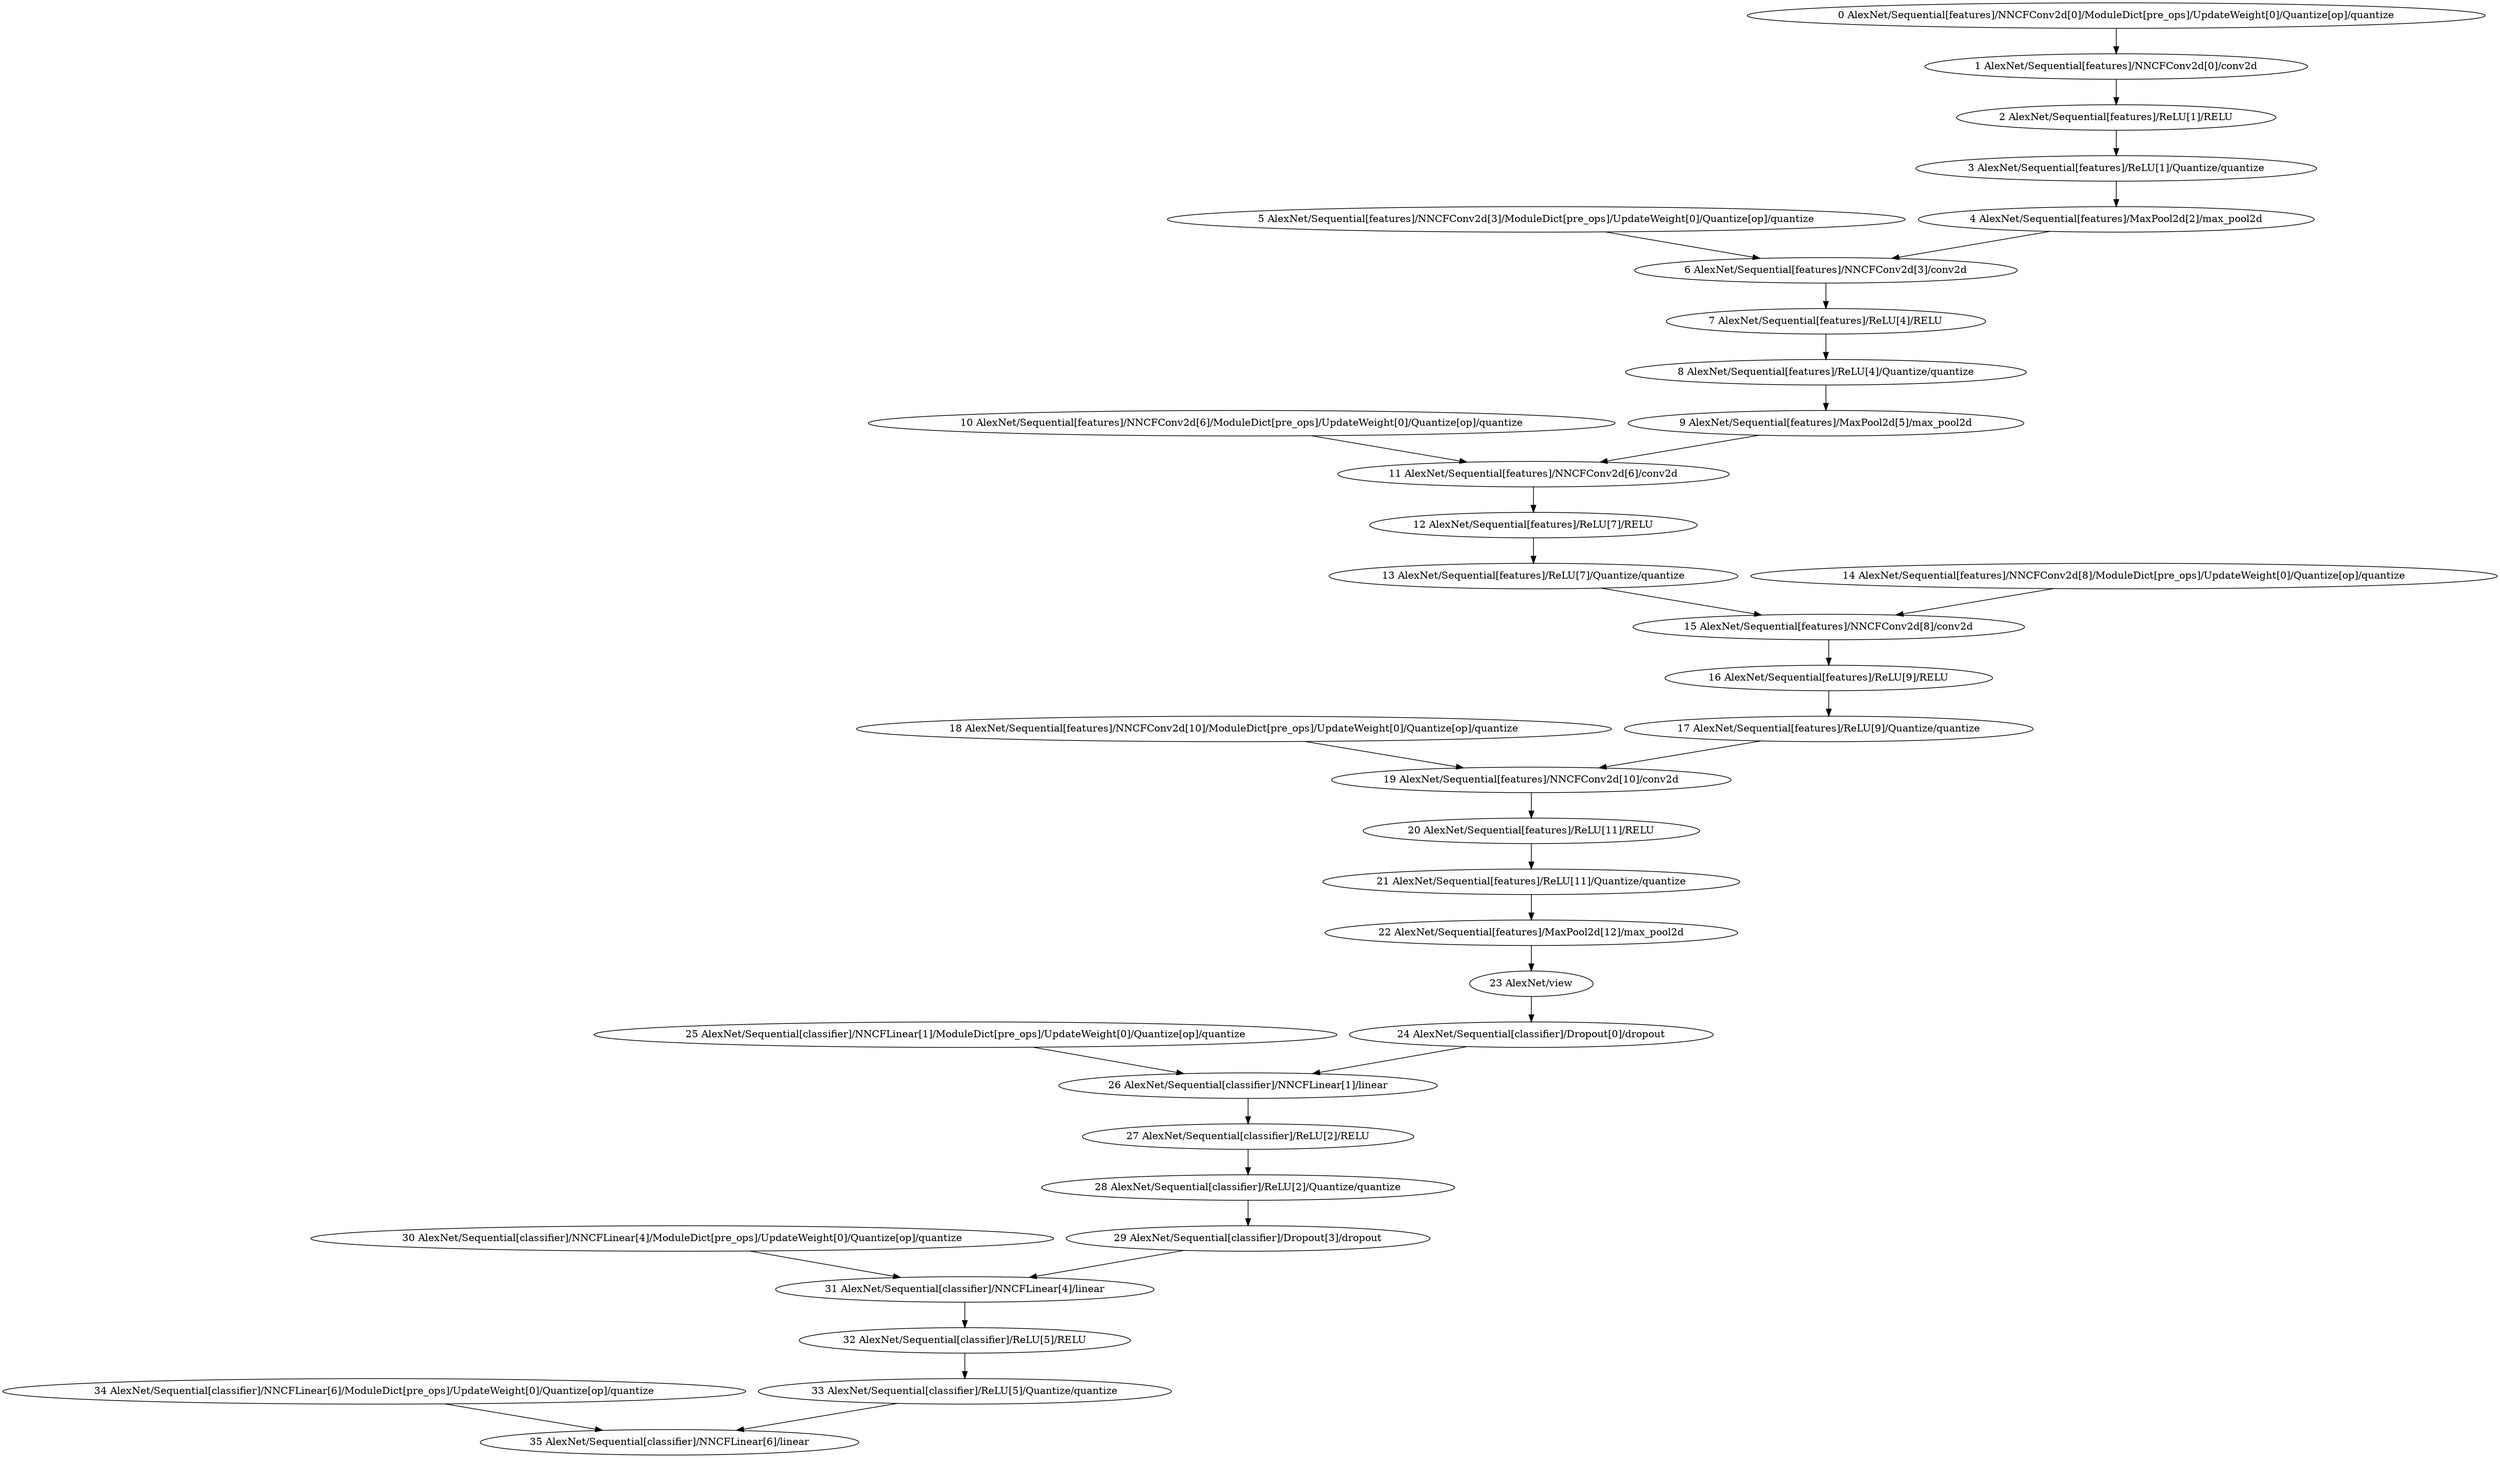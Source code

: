 strict digraph  {
"22 AlexNet/Sequential[features]/MaxPool2d[12]/max_pool2d" [id=22, scope="AlexNet/Sequential[features]/MaxPool2d[12]", type=max_pool2d];
"12 AlexNet/Sequential[features]/ReLU[7]/RELU" [id=12, scope="AlexNet/Sequential[features]/ReLU[7]", type=RELU];
"16 AlexNet/Sequential[features]/ReLU[9]/RELU" [id=16, scope="AlexNet/Sequential[features]/ReLU[9]", type=RELU];
"26 AlexNet/Sequential[classifier]/NNCFLinear[1]/linear" [id=26, scope="AlexNet/Sequential[classifier]/NNCFLinear[1]", type=linear];
"19 AlexNet/Sequential[features]/NNCFConv2d[10]/conv2d" [id=19, scope="AlexNet/Sequential[features]/NNCFConv2d[10]", type=conv2d];
"24 AlexNet/Sequential[classifier]/Dropout[0]/dropout" [id=24, scope="AlexNet/Sequential[classifier]/Dropout[0]", type=dropout];
"32 AlexNet/Sequential[classifier]/ReLU[5]/RELU" [id=32, scope="AlexNet/Sequential[classifier]/ReLU[5]", type=RELU];
"2 AlexNet/Sequential[features]/ReLU[1]/RELU" [id=2, scope="AlexNet/Sequential[features]/ReLU[1]", type=RELU];
"11 AlexNet/Sequential[features]/NNCFConv2d[6]/conv2d" [id=11, scope="AlexNet/Sequential[features]/NNCFConv2d[6]", type=conv2d];
"5 AlexNet/Sequential[features]/NNCFConv2d[3]/ModuleDict[pre_ops]/UpdateWeight[0]/Quantize[op]/quantize" [id=5, scope="AlexNet/Sequential[features]/NNCFConv2d[3]/ModuleDict[pre_ops]/UpdateWeight[0]/Quantize[op]", type=quantize];
"3 AlexNet/Sequential[features]/ReLU[1]/Quantize/quantize" [id=3, scope="AlexNet/Sequential[features]/ReLU[1]/Quantize", type=quantize];
"7 AlexNet/Sequential[features]/ReLU[4]/RELU" [id=7, scope="AlexNet/Sequential[features]/ReLU[4]", type=RELU];
"4 AlexNet/Sequential[features]/MaxPool2d[2]/max_pool2d" [id=4, scope="AlexNet/Sequential[features]/MaxPool2d[2]", type=max_pool2d];
"21 AlexNet/Sequential[features]/ReLU[11]/Quantize/quantize" [id=21, scope="AlexNet/Sequential[features]/ReLU[11]/Quantize", type=quantize];
"0 AlexNet/Sequential[features]/NNCFConv2d[0]/ModuleDict[pre_ops]/UpdateWeight[0]/Quantize[op]/quantize" [id=0, scope="AlexNet/Sequential[features]/NNCFConv2d[0]/ModuleDict[pre_ops]/UpdateWeight[0]/Quantize[op]", type=quantize];
"28 AlexNet/Sequential[classifier]/ReLU[2]/Quantize/quantize" [id=28, scope="AlexNet/Sequential[classifier]/ReLU[2]/Quantize", type=quantize];
"20 AlexNet/Sequential[features]/ReLU[11]/RELU" [id=20, scope="AlexNet/Sequential[features]/ReLU[11]", type=RELU];
"18 AlexNet/Sequential[features]/NNCFConv2d[10]/ModuleDict[pre_ops]/UpdateWeight[0]/Quantize[op]/quantize" [id=18, scope="AlexNet/Sequential[features]/NNCFConv2d[10]/ModuleDict[pre_ops]/UpdateWeight[0]/Quantize[op]", type=quantize];
"35 AlexNet/Sequential[classifier]/NNCFLinear[6]/linear" [id=35, scope="AlexNet/Sequential[classifier]/NNCFLinear[6]", type=linear];
"30 AlexNet/Sequential[classifier]/NNCFLinear[4]/ModuleDict[pre_ops]/UpdateWeight[0]/Quantize[op]/quantize" [id=30, scope="AlexNet/Sequential[classifier]/NNCFLinear[4]/ModuleDict[pre_ops]/UpdateWeight[0]/Quantize[op]", type=quantize];
"13 AlexNet/Sequential[features]/ReLU[7]/Quantize/quantize" [id=13, scope="AlexNet/Sequential[features]/ReLU[7]/Quantize", type=quantize];
"15 AlexNet/Sequential[features]/NNCFConv2d[8]/conv2d" [id=15, scope="AlexNet/Sequential[features]/NNCFConv2d[8]", type=conv2d];
"10 AlexNet/Sequential[features]/NNCFConv2d[6]/ModuleDict[pre_ops]/UpdateWeight[0]/Quantize[op]/quantize" [id=10, scope="AlexNet/Sequential[features]/NNCFConv2d[6]/ModuleDict[pre_ops]/UpdateWeight[0]/Quantize[op]", type=quantize];
"27 AlexNet/Sequential[classifier]/ReLU[2]/RELU" [id=27, scope="AlexNet/Sequential[classifier]/ReLU[2]", type=RELU];
"17 AlexNet/Sequential[features]/ReLU[9]/Quantize/quantize" [id=17, scope="AlexNet/Sequential[features]/ReLU[9]/Quantize", type=quantize];
"25 AlexNet/Sequential[classifier]/NNCFLinear[1]/ModuleDict[pre_ops]/UpdateWeight[0]/Quantize[op]/quantize" [id=25, scope="AlexNet/Sequential[classifier]/NNCFLinear[1]/ModuleDict[pre_ops]/UpdateWeight[0]/Quantize[op]", type=quantize];
"29 AlexNet/Sequential[classifier]/Dropout[3]/dropout" [id=29, scope="AlexNet/Sequential[classifier]/Dropout[3]", type=dropout];
"31 AlexNet/Sequential[classifier]/NNCFLinear[4]/linear" [id=31, scope="AlexNet/Sequential[classifier]/NNCFLinear[4]", type=linear];
"1 AlexNet/Sequential[features]/NNCFConv2d[0]/conv2d" [id=1, scope="AlexNet/Sequential[features]/NNCFConv2d[0]", type=conv2d];
"6 AlexNet/Sequential[features]/NNCFConv2d[3]/conv2d" [id=6, scope="AlexNet/Sequential[features]/NNCFConv2d[3]", type=conv2d];
"23 AlexNet/view" [id=23, scope=AlexNet, type=view];
"8 AlexNet/Sequential[features]/ReLU[4]/Quantize/quantize" [id=8, scope="AlexNet/Sequential[features]/ReLU[4]/Quantize", type=quantize];
"34 AlexNet/Sequential[classifier]/NNCFLinear[6]/ModuleDict[pre_ops]/UpdateWeight[0]/Quantize[op]/quantize" [id=34, scope="AlexNet/Sequential[classifier]/NNCFLinear[6]/ModuleDict[pre_ops]/UpdateWeight[0]/Quantize[op]", type=quantize];
"9 AlexNet/Sequential[features]/MaxPool2d[5]/max_pool2d" [id=9, scope="AlexNet/Sequential[features]/MaxPool2d[5]", type=max_pool2d];
"14 AlexNet/Sequential[features]/NNCFConv2d[8]/ModuleDict[pre_ops]/UpdateWeight[0]/Quantize[op]/quantize" [id=14, scope="AlexNet/Sequential[features]/NNCFConv2d[8]/ModuleDict[pre_ops]/UpdateWeight[0]/Quantize[op]", type=quantize];
"33 AlexNet/Sequential[classifier]/ReLU[5]/Quantize/quantize" [id=33, scope="AlexNet/Sequential[classifier]/ReLU[5]/Quantize", type=quantize];
"22 AlexNet/Sequential[features]/MaxPool2d[12]/max_pool2d" -> "23 AlexNet/view";
"12 AlexNet/Sequential[features]/ReLU[7]/RELU" -> "13 AlexNet/Sequential[features]/ReLU[7]/Quantize/quantize";
"16 AlexNet/Sequential[features]/ReLU[9]/RELU" -> "17 AlexNet/Sequential[features]/ReLU[9]/Quantize/quantize";
"26 AlexNet/Sequential[classifier]/NNCFLinear[1]/linear" -> "27 AlexNet/Sequential[classifier]/ReLU[2]/RELU";
"19 AlexNet/Sequential[features]/NNCFConv2d[10]/conv2d" -> "20 AlexNet/Sequential[features]/ReLU[11]/RELU";
"24 AlexNet/Sequential[classifier]/Dropout[0]/dropout" -> "26 AlexNet/Sequential[classifier]/NNCFLinear[1]/linear";
"32 AlexNet/Sequential[classifier]/ReLU[5]/RELU" -> "33 AlexNet/Sequential[classifier]/ReLU[5]/Quantize/quantize";
"2 AlexNet/Sequential[features]/ReLU[1]/RELU" -> "3 AlexNet/Sequential[features]/ReLU[1]/Quantize/quantize";
"11 AlexNet/Sequential[features]/NNCFConv2d[6]/conv2d" -> "12 AlexNet/Sequential[features]/ReLU[7]/RELU";
"5 AlexNet/Sequential[features]/NNCFConv2d[3]/ModuleDict[pre_ops]/UpdateWeight[0]/Quantize[op]/quantize" -> "6 AlexNet/Sequential[features]/NNCFConv2d[3]/conv2d";
"3 AlexNet/Sequential[features]/ReLU[1]/Quantize/quantize" -> "4 AlexNet/Sequential[features]/MaxPool2d[2]/max_pool2d";
"7 AlexNet/Sequential[features]/ReLU[4]/RELU" -> "8 AlexNet/Sequential[features]/ReLU[4]/Quantize/quantize";
"4 AlexNet/Sequential[features]/MaxPool2d[2]/max_pool2d" -> "6 AlexNet/Sequential[features]/NNCFConv2d[3]/conv2d";
"21 AlexNet/Sequential[features]/ReLU[11]/Quantize/quantize" -> "22 AlexNet/Sequential[features]/MaxPool2d[12]/max_pool2d";
"0 AlexNet/Sequential[features]/NNCFConv2d[0]/ModuleDict[pre_ops]/UpdateWeight[0]/Quantize[op]/quantize" -> "1 AlexNet/Sequential[features]/NNCFConv2d[0]/conv2d";
"28 AlexNet/Sequential[classifier]/ReLU[2]/Quantize/quantize" -> "29 AlexNet/Sequential[classifier]/Dropout[3]/dropout";
"20 AlexNet/Sequential[features]/ReLU[11]/RELU" -> "21 AlexNet/Sequential[features]/ReLU[11]/Quantize/quantize";
"18 AlexNet/Sequential[features]/NNCFConv2d[10]/ModuleDict[pre_ops]/UpdateWeight[0]/Quantize[op]/quantize" -> "19 AlexNet/Sequential[features]/NNCFConv2d[10]/conv2d";
"30 AlexNet/Sequential[classifier]/NNCFLinear[4]/ModuleDict[pre_ops]/UpdateWeight[0]/Quantize[op]/quantize" -> "31 AlexNet/Sequential[classifier]/NNCFLinear[4]/linear";
"13 AlexNet/Sequential[features]/ReLU[7]/Quantize/quantize" -> "15 AlexNet/Sequential[features]/NNCFConv2d[8]/conv2d";
"15 AlexNet/Sequential[features]/NNCFConv2d[8]/conv2d" -> "16 AlexNet/Sequential[features]/ReLU[9]/RELU";
"10 AlexNet/Sequential[features]/NNCFConv2d[6]/ModuleDict[pre_ops]/UpdateWeight[0]/Quantize[op]/quantize" -> "11 AlexNet/Sequential[features]/NNCFConv2d[6]/conv2d";
"27 AlexNet/Sequential[classifier]/ReLU[2]/RELU" -> "28 AlexNet/Sequential[classifier]/ReLU[2]/Quantize/quantize";
"17 AlexNet/Sequential[features]/ReLU[9]/Quantize/quantize" -> "19 AlexNet/Sequential[features]/NNCFConv2d[10]/conv2d";
"25 AlexNet/Sequential[classifier]/NNCFLinear[1]/ModuleDict[pre_ops]/UpdateWeight[0]/Quantize[op]/quantize" -> "26 AlexNet/Sequential[classifier]/NNCFLinear[1]/linear";
"29 AlexNet/Sequential[classifier]/Dropout[3]/dropout" -> "31 AlexNet/Sequential[classifier]/NNCFLinear[4]/linear";
"31 AlexNet/Sequential[classifier]/NNCFLinear[4]/linear" -> "32 AlexNet/Sequential[classifier]/ReLU[5]/RELU";
"1 AlexNet/Sequential[features]/NNCFConv2d[0]/conv2d" -> "2 AlexNet/Sequential[features]/ReLU[1]/RELU";
"6 AlexNet/Sequential[features]/NNCFConv2d[3]/conv2d" -> "7 AlexNet/Sequential[features]/ReLU[4]/RELU";
"23 AlexNet/view" -> "24 AlexNet/Sequential[classifier]/Dropout[0]/dropout";
"8 AlexNet/Sequential[features]/ReLU[4]/Quantize/quantize" -> "9 AlexNet/Sequential[features]/MaxPool2d[5]/max_pool2d";
"34 AlexNet/Sequential[classifier]/NNCFLinear[6]/ModuleDict[pre_ops]/UpdateWeight[0]/Quantize[op]/quantize" -> "35 AlexNet/Sequential[classifier]/NNCFLinear[6]/linear";
"9 AlexNet/Sequential[features]/MaxPool2d[5]/max_pool2d" -> "11 AlexNet/Sequential[features]/NNCFConv2d[6]/conv2d";
"14 AlexNet/Sequential[features]/NNCFConv2d[8]/ModuleDict[pre_ops]/UpdateWeight[0]/Quantize[op]/quantize" -> "15 AlexNet/Sequential[features]/NNCFConv2d[8]/conv2d";
"33 AlexNet/Sequential[classifier]/ReLU[5]/Quantize/quantize" -> "35 AlexNet/Sequential[classifier]/NNCFLinear[6]/linear";
}
